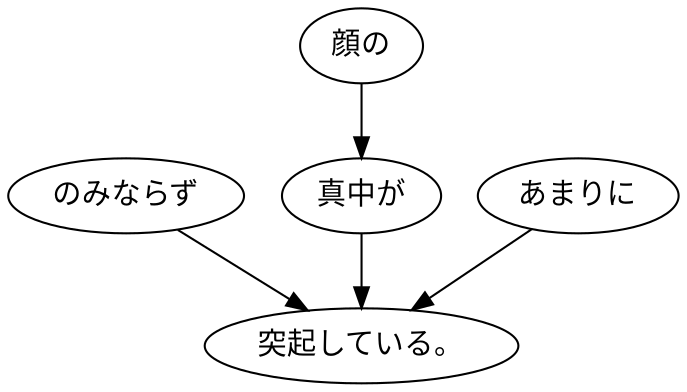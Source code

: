 digraph graph14 {
	node0 [label="のみならず"];
	node1 [label="顔の"];
	node2 [label="真中が"];
	node3 [label="あまりに"];
	node4 [label="突起している。"];
	node0 -> node4;
	node1 -> node2;
	node2 -> node4;
	node3 -> node4;
}
